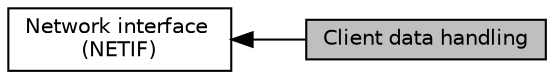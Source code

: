 digraph "Client data handling"
{
  edge [fontname="Helvetica",fontsize="10",labelfontname="Helvetica",labelfontsize="10"];
  node [fontname="Helvetica",fontsize="10",shape=box];
  rankdir=LR;
  Node1 [label="Client data handling",height=0.2,width=0.4,color="black", fillcolor="grey75", style="filled", fontcolor="black",tooltip="Store data (void*) on a netif for application usage."];
  Node2 [label="Network interface \l(NETIF)",height=0.2,width=0.4,color="black", fillcolor="white", style="filled",URL="$group__netif.html",tooltip=" "];
  Node2->Node1 [shape=plaintext, dir="back", style="solid"];
}
